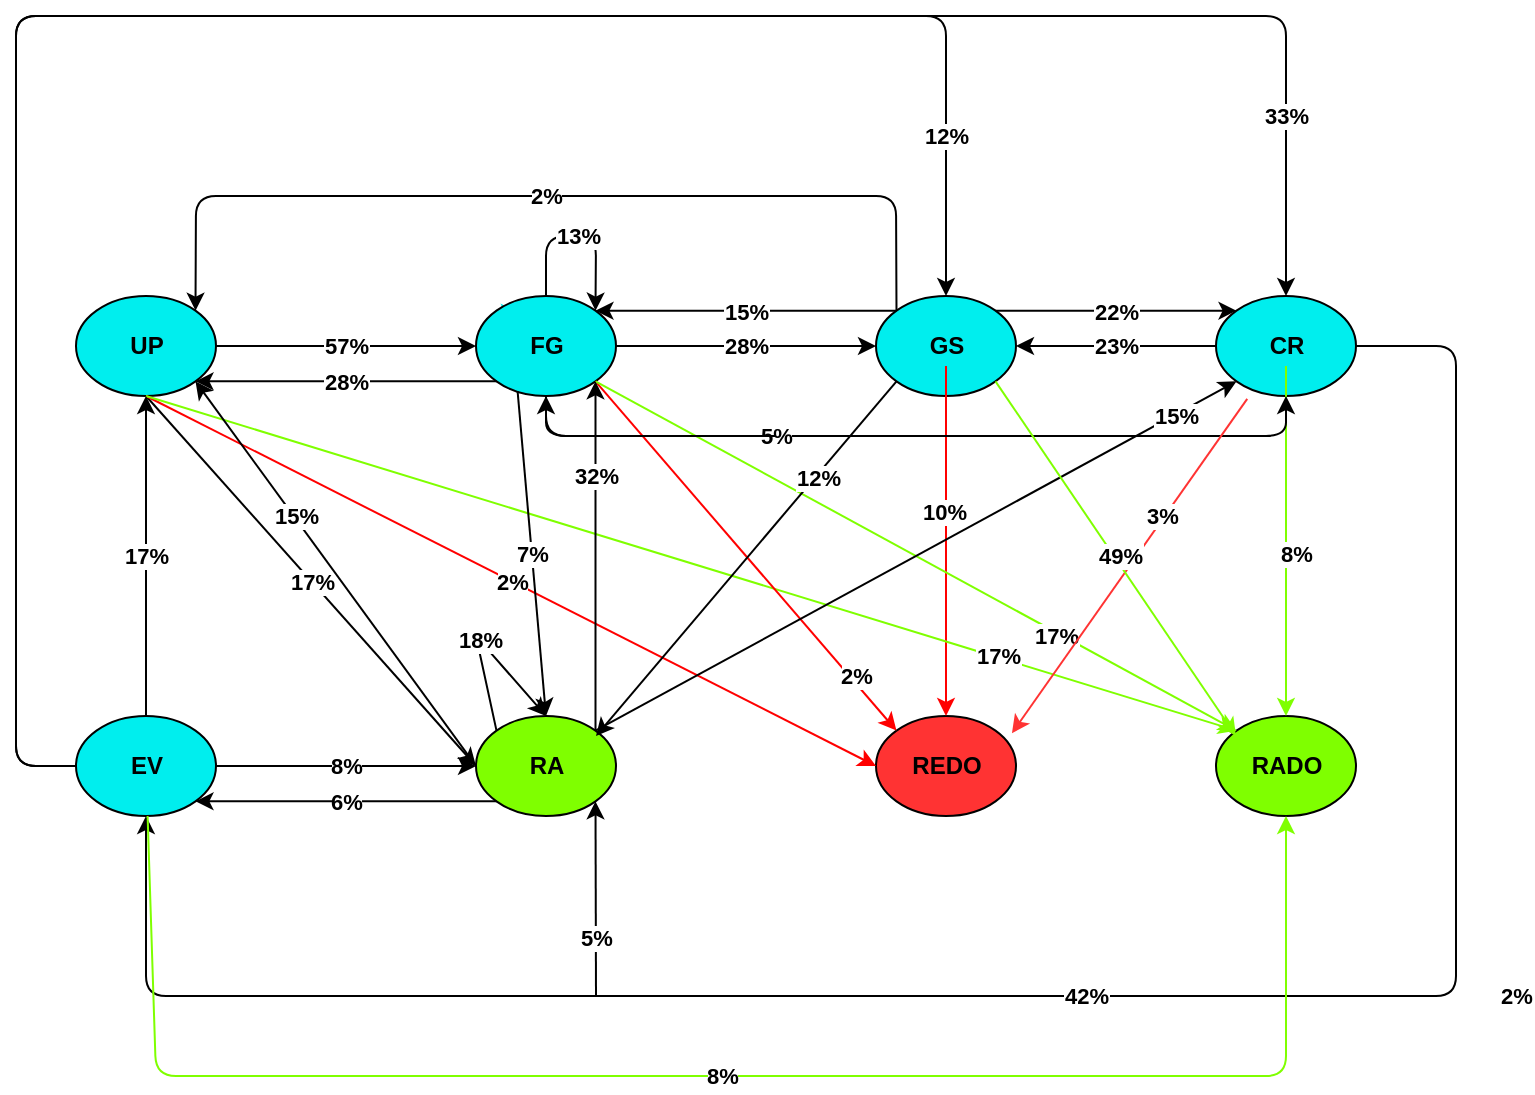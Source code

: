 <mxfile version="14.6.12" type="device"><diagram id="AvoFSPTfPdjR4ugeuHbT" name="Page-1"><mxGraphModel dx="510" dy="577" grid="1" gridSize="10" guides="1" tooltips="1" connect="1" arrows="1" fold="1" page="1" pageScale="1" pageWidth="850" pageHeight="1100" math="0" shadow="0"><root><mxCell id="0"/><mxCell id="1" parent="0"/><mxCell id="36TH4SGqsC5imzrVU76H-1" value="" style="ellipse;whiteSpace=wrap;html=1;fontStyle=1;fillColor=#00EEEE;" vertex="1" parent="1"><mxGeometry x="110" y="150" width="70" height="50" as="geometry"/></mxCell><mxCell id="36TH4SGqsC5imzrVU76H-2" value="" style="ellipse;whiteSpace=wrap;html=1;fontStyle=1;fillColor=#00EEEE;" vertex="1" parent="1"><mxGeometry x="110" y="360" width="70" height="50" as="geometry"/></mxCell><mxCell id="36TH4SGqsC5imzrVU76H-3" value="" style="ellipse;whiteSpace=wrap;html=1;fontStyle=1;fillColor=#FF3333;" vertex="1" parent="1"><mxGeometry x="510" y="360" width="70" height="50" as="geometry"/></mxCell><mxCell id="36TH4SGqsC5imzrVU76H-4" value="" style="ellipse;whiteSpace=wrap;html=1;fontStyle=1;fillColor=#00EEEE;" vertex="1" parent="1"><mxGeometry x="510" y="150" width="70" height="50" as="geometry"/></mxCell><mxCell id="36TH4SGqsC5imzrVU76H-5" value="" style="ellipse;whiteSpace=wrap;html=1;fontStyle=1;fillColor=#7FFF00;" vertex="1" parent="1"><mxGeometry x="310" y="360" width="70" height="50" as="geometry"/></mxCell><mxCell id="36TH4SGqsC5imzrVU76H-6" style="edgeStyle=orthogonalEdgeStyle;rounded=0;orthogonalLoop=1;jettySize=auto;html=1;exitX=0;exitY=0;exitDx=0;exitDy=0;entryX=-0.107;entryY=-0.1;entryDx=0;entryDy=0;entryPerimeter=0;strokeColor=#00EEEE;fillColor=#30C8FF;" edge="1" parent="1" source="36TH4SGqsC5imzrVU76H-7" target="36TH4SGqsC5imzrVU76H-11"><mxGeometry relative="1" as="geometry"/></mxCell><mxCell id="36TH4SGqsC5imzrVU76H-7" value="" style="ellipse;whiteSpace=wrap;html=1;fontStyle=1;fillColor=#00EEEE;" vertex="1" parent="1"><mxGeometry x="310" y="150" width="70" height="50" as="geometry"/></mxCell><mxCell id="36TH4SGqsC5imzrVU76H-8" value="" style="ellipse;whiteSpace=wrap;html=1;fontStyle=1;fillColor=#00EEEE;" vertex="1" parent="1"><mxGeometry x="680" y="150" width="70" height="50" as="geometry"/></mxCell><mxCell id="36TH4SGqsC5imzrVU76H-9" value="" style="ellipse;whiteSpace=wrap;html=1;fontStyle=1;fillColor=#7FFF00;" vertex="1" parent="1"><mxGeometry x="680" y="360" width="70" height="50" as="geometry"/></mxCell><mxCell id="36TH4SGqsC5imzrVU76H-10" value="&lt;span&gt;UP&lt;/span&gt;" style="text;html=1;resizable=0;autosize=1;align=center;verticalAlign=middle;points=[];fillColor=none;strokeColor=none;rounded=0;fontStyle=1" vertex="1" parent="1"><mxGeometry x="130" y="165" width="30" height="20" as="geometry"/></mxCell><mxCell id="36TH4SGqsC5imzrVU76H-11" value="&lt;span&gt;FG&lt;/span&gt;" style="text;html=1;resizable=0;autosize=1;align=center;verticalAlign=middle;points=[];fillColor=none;strokeColor=none;rounded=0;fontStyle=1" vertex="1" parent="1"><mxGeometry x="330" y="165" width="30" height="20" as="geometry"/></mxCell><mxCell id="36TH4SGqsC5imzrVU76H-12" style="edgeStyle=orthogonalEdgeStyle;rounded=0;orthogonalLoop=1;jettySize=auto;html=1;entryX=0.5;entryY=0;entryDx=0;entryDy=0;strokeColor=#FF0000;fillColor=#30C8FF;" edge="1" parent="1" source="36TH4SGqsC5imzrVU76H-14" target="36TH4SGqsC5imzrVU76H-3"><mxGeometry relative="1" as="geometry"/></mxCell><mxCell id="36TH4SGqsC5imzrVU76H-13" value="10%" style="edgeLabel;html=1;align=center;verticalAlign=middle;resizable=0;points=[];fontStyle=1" vertex="1" connectable="0" parent="36TH4SGqsC5imzrVU76H-12"><mxGeometry x="-0.17" y="-1" relative="1" as="geometry"><mxPoint as="offset"/></mxGeometry></mxCell><mxCell id="36TH4SGqsC5imzrVU76H-14" value="&lt;span&gt;GS&lt;/span&gt;" style="text;html=1;align=center;verticalAlign=middle;resizable=0;points=[];autosize=1;strokeColor=none;fontStyle=1" vertex="1" parent="1"><mxGeometry x="530" y="165" width="30" height="20" as="geometry"/></mxCell><mxCell id="36TH4SGqsC5imzrVU76H-99" style="edgeStyle=orthogonalEdgeStyle;rounded=0;orthogonalLoop=1;jettySize=auto;html=1;entryX=0.5;entryY=0;entryDx=0;entryDy=0;strokeColor=#7FFF00;fillColor=#7FFF00;" edge="1" parent="1" source="36TH4SGqsC5imzrVU76H-15" target="36TH4SGqsC5imzrVU76H-9"><mxGeometry relative="1" as="geometry"/></mxCell><mxCell id="36TH4SGqsC5imzrVU76H-15" value="&lt;span&gt;CR&lt;/span&gt;" style="text;html=1;align=center;verticalAlign=middle;resizable=0;points=[];autosize=1;strokeColor=none;fontStyle=1" vertex="1" parent="1"><mxGeometry x="700" y="165" width="30" height="20" as="geometry"/></mxCell><mxCell id="36TH4SGqsC5imzrVU76H-16" value="&lt;span&gt;EV&lt;/span&gt;" style="text;html=1;align=center;verticalAlign=middle;resizable=0;points=[];autosize=1;strokeColor=none;fontStyle=1" vertex="1" parent="1"><mxGeometry x="130" y="375" width="30" height="20" as="geometry"/></mxCell><mxCell id="36TH4SGqsC5imzrVU76H-17" value="&lt;span&gt;RA&lt;/span&gt;" style="text;html=1;align=center;verticalAlign=middle;resizable=0;points=[];autosize=1;strokeColor=none;fontStyle=1" vertex="1" parent="1"><mxGeometry x="330" y="375" width="30" height="20" as="geometry"/></mxCell><mxCell id="36TH4SGqsC5imzrVU76H-18" value="&lt;span&gt;REDO&lt;/span&gt;" style="text;html=1;align=center;verticalAlign=middle;resizable=0;points=[];autosize=1;strokeColor=none;fontStyle=1" vertex="1" parent="1"><mxGeometry x="520" y="375" width="50" height="20" as="geometry"/></mxCell><mxCell id="36TH4SGqsC5imzrVU76H-19" value="&lt;span&gt;RADO&lt;/span&gt;" style="text;html=1;align=center;verticalAlign=middle;resizable=0;points=[];autosize=1;strokeColor=none;fontStyle=1" vertex="1" parent="1"><mxGeometry x="690" y="375" width="50" height="20" as="geometry"/></mxCell><mxCell id="36TH4SGqsC5imzrVU76H-20" value="" style="endArrow=classic;html=1;exitX=1;exitY=0.5;exitDx=0;exitDy=0;entryX=0;entryY=0.5;entryDx=0;entryDy=0;fontStyle=1" edge="1" parent="1" source="36TH4SGqsC5imzrVU76H-1" target="36TH4SGqsC5imzrVU76H-7"><mxGeometry relative="1" as="geometry"><mxPoint x="370" y="260" as="sourcePoint"/><mxPoint x="470" y="260" as="targetPoint"/></mxGeometry></mxCell><mxCell id="36TH4SGqsC5imzrVU76H-21" value="&lt;span&gt;57%&lt;/span&gt;" style="edgeLabel;resizable=0;html=1;align=center;verticalAlign=middle;fontStyle=1" connectable="0" vertex="1" parent="36TH4SGqsC5imzrVU76H-20"><mxGeometry relative="1" as="geometry"/></mxCell><mxCell id="36TH4SGqsC5imzrVU76H-22" value="" style="endArrow=classic;html=1;exitX=0.5;exitY=1;exitDx=0;exitDy=0;entryX=0;entryY=0.5;entryDx=0;entryDy=0;fontStyle=1" edge="1" parent="1" source="36TH4SGqsC5imzrVU76H-1" target="36TH4SGqsC5imzrVU76H-5"><mxGeometry relative="1" as="geometry"><mxPoint x="370" y="260" as="sourcePoint"/><mxPoint x="470" y="260" as="targetPoint"/></mxGeometry></mxCell><mxCell id="36TH4SGqsC5imzrVU76H-23" value="&lt;span&gt;17%&lt;/span&gt;" style="edgeLabel;resizable=0;html=1;align=center;verticalAlign=middle;fontStyle=1" connectable="0" vertex="1" parent="36TH4SGqsC5imzrVU76H-22"><mxGeometry relative="1" as="geometry"/></mxCell><mxCell id="36TH4SGqsC5imzrVU76H-24" value="" style="endArrow=classic;html=1;exitX=0.5;exitY=1;exitDx=0;exitDy=0;entryX=0;entryY=0.5;entryDx=0;entryDy=0;fontStyle=1;strokeColor=#FF0000;" edge="1" parent="1" source="36TH4SGqsC5imzrVU76H-1" target="36TH4SGqsC5imzrVU76H-3"><mxGeometry relative="1" as="geometry"><mxPoint x="370" y="260" as="sourcePoint"/><mxPoint x="470" y="260" as="targetPoint"/></mxGeometry></mxCell><mxCell id="36TH4SGqsC5imzrVU76H-25" value="&lt;span&gt;2%&lt;/span&gt;" style="edgeLabel;resizable=0;html=1;align=center;verticalAlign=middle;fontStyle=1" connectable="0" vertex="1" parent="36TH4SGqsC5imzrVU76H-24"><mxGeometry relative="1" as="geometry"/></mxCell><mxCell id="36TH4SGqsC5imzrVU76H-26" value="" style="endArrow=classic;html=1;exitX=0.5;exitY=1;exitDx=0;exitDy=0;entryX=0;entryY=0;entryDx=0;entryDy=0;fontStyle=1;strokeColor=#7FFF00;" edge="1" parent="1" source="36TH4SGqsC5imzrVU76H-1" target="36TH4SGqsC5imzrVU76H-9"><mxGeometry relative="1" as="geometry"><mxPoint x="370" y="260" as="sourcePoint"/><mxPoint x="470" y="260" as="targetPoint"/></mxGeometry></mxCell><mxCell id="36TH4SGqsC5imzrVU76H-27" value="&lt;span&gt;17%&lt;/span&gt;" style="edgeLabel;resizable=0;html=1;align=center;verticalAlign=middle;fontStyle=1" connectable="0" vertex="1" parent="36TH4SGqsC5imzrVU76H-26"><mxGeometry relative="1" as="geometry"><mxPoint x="153" y="46" as="offset"/></mxGeometry></mxCell><mxCell id="36TH4SGqsC5imzrVU76H-28" value="" style="endArrow=classic;html=1;exitX=0;exitY=1;exitDx=0;exitDy=0;entryX=1;entryY=1;entryDx=0;entryDy=0;fontStyle=1" edge="1" parent="1" source="36TH4SGqsC5imzrVU76H-7" target="36TH4SGqsC5imzrVU76H-1"><mxGeometry relative="1" as="geometry"><mxPoint x="370" y="260" as="sourcePoint"/><mxPoint x="470" y="260" as="targetPoint"/></mxGeometry></mxCell><mxCell id="36TH4SGqsC5imzrVU76H-29" value="&lt;span&gt;28%&lt;/span&gt;" style="edgeLabel;resizable=0;html=1;align=center;verticalAlign=middle;fontStyle=1" connectable="0" vertex="1" parent="36TH4SGqsC5imzrVU76H-28"><mxGeometry relative="1" as="geometry"/></mxCell><mxCell id="36TH4SGqsC5imzrVU76H-30" value="" style="endArrow=classic;html=1;exitX=0.5;exitY=0;exitDx=0;exitDy=0;fontStyle=1" edge="1" parent="1" source="36TH4SGqsC5imzrVU76H-7"><mxGeometry relative="1" as="geometry"><mxPoint x="370" y="260" as="sourcePoint"/><mxPoint x="345" y="150.0" as="targetPoint"/></mxGeometry></mxCell><mxCell id="36TH4SGqsC5imzrVU76H-31" value="" style="endArrow=classic;html=1;exitX=0.5;exitY=1;exitDx=0;exitDy=0;fontStyle=1" edge="1" parent="1" source="36TH4SGqsC5imzrVU76H-7"><mxGeometry relative="1" as="geometry"><mxPoint x="370" y="260" as="sourcePoint"/><mxPoint x="715" y="200.0" as="targetPoint"/><Array as="points"><mxPoint x="345" y="220"/><mxPoint x="715" y="220"/></Array></mxGeometry></mxCell><mxCell id="36TH4SGqsC5imzrVU76H-32" value="&lt;span&gt;5%&lt;/span&gt;" style="edgeLabel;resizable=0;html=1;align=center;verticalAlign=middle;fontStyle=1" connectable="0" vertex="1" parent="36TH4SGqsC5imzrVU76H-31"><mxGeometry relative="1" as="geometry"><mxPoint x="-70" as="offset"/></mxGeometry></mxCell><mxCell id="36TH4SGqsC5imzrVU76H-33" value="" style="endArrow=classic;html=1;exitX=0.5;exitY=0;exitDx=0;exitDy=0;entryX=1;entryY=0;entryDx=0;entryDy=0;fontStyle=1" edge="1" parent="1" source="36TH4SGqsC5imzrVU76H-7" target="36TH4SGqsC5imzrVU76H-7"><mxGeometry relative="1" as="geometry"><mxPoint x="370" y="260" as="sourcePoint"/><mxPoint x="400" y="150" as="targetPoint"/><Array as="points"><mxPoint x="345" y="120"/><mxPoint x="370" y="120"/></Array></mxGeometry></mxCell><mxCell id="36TH4SGqsC5imzrVU76H-34" value="&lt;span&gt;13%&lt;/span&gt;" style="edgeLabel;resizable=0;html=1;align=center;verticalAlign=middle;fontStyle=1" connectable="0" vertex="1" parent="36TH4SGqsC5imzrVU76H-33"><mxGeometry relative="1" as="geometry"/></mxCell><mxCell id="36TH4SGqsC5imzrVU76H-35" value="" style="endArrow=classic;html=1;exitX=1;exitY=0.5;exitDx=0;exitDy=0;entryX=0;entryY=0.5;entryDx=0;entryDy=0;fontStyle=1" edge="1" parent="1" source="36TH4SGqsC5imzrVU76H-7" target="36TH4SGqsC5imzrVU76H-4"><mxGeometry relative="1" as="geometry"><mxPoint x="370" y="260" as="sourcePoint"/><mxPoint x="470" y="260" as="targetPoint"/></mxGeometry></mxCell><mxCell id="36TH4SGqsC5imzrVU76H-36" value="&lt;span&gt;28%&lt;/span&gt;" style="edgeLabel;resizable=0;html=1;align=center;verticalAlign=middle;fontStyle=1" connectable="0" vertex="1" parent="36TH4SGqsC5imzrVU76H-35"><mxGeometry relative="1" as="geometry"/></mxCell><mxCell id="36TH4SGqsC5imzrVU76H-37" value="&lt;span&gt;2%&lt;/span&gt;" style="edgeLabel;resizable=0;html=1;align=center;verticalAlign=middle;fontStyle=1" connectable="0" vertex="1" parent="1"><mxGeometry x="830" y="499.268" as="geometry"/></mxCell><mxCell id="36TH4SGqsC5imzrVU76H-38" value="" style="endArrow=classic;html=1;exitX=0.297;exitY=0.952;exitDx=0;exitDy=0;entryX=0.5;entryY=0;entryDx=0;entryDy=0;fontStyle=1;exitPerimeter=0;" edge="1" parent="1" source="36TH4SGqsC5imzrVU76H-7" target="36TH4SGqsC5imzrVU76H-5"><mxGeometry relative="1" as="geometry"><mxPoint x="370" y="260" as="sourcePoint"/><mxPoint x="470" y="260" as="targetPoint"/></mxGeometry></mxCell><mxCell id="36TH4SGqsC5imzrVU76H-39" value="&lt;span&gt;7%&lt;/span&gt;" style="edgeLabel;resizable=0;html=1;align=center;verticalAlign=middle;fontStyle=1" connectable="0" vertex="1" parent="36TH4SGqsC5imzrVU76H-38"><mxGeometry relative="1" as="geometry"/></mxCell><mxCell id="36TH4SGqsC5imzrVU76H-40" value="" style="endArrow=classic;html=1;exitX=1;exitY=1;exitDx=0;exitDy=0;entryX=0;entryY=0;entryDx=0;entryDy=0;fontStyle=1;fillColor=#30C8FF;strokeColor=#FF0000;" edge="1" parent="1" source="36TH4SGqsC5imzrVU76H-7" target="36TH4SGqsC5imzrVU76H-3"><mxGeometry relative="1" as="geometry"><mxPoint x="370" y="260" as="sourcePoint"/><mxPoint x="470" y="260" as="targetPoint"/></mxGeometry></mxCell><mxCell id="36TH4SGqsC5imzrVU76H-41" value="&lt;span&gt;2%&lt;/span&gt;" style="edgeLabel;resizable=0;html=1;align=center;verticalAlign=middle;fontStyle=1" connectable="0" vertex="1" parent="36TH4SGqsC5imzrVU76H-40"><mxGeometry relative="1" as="geometry"><mxPoint x="55" y="60" as="offset"/></mxGeometry></mxCell><mxCell id="36TH4SGqsC5imzrVU76H-42" value="" style="endArrow=classic;html=1;exitX=1;exitY=1;exitDx=0;exitDy=0;entryX=0;entryY=0;entryDx=0;entryDy=0;fontStyle=1;strokeColor=#7FFF00;" edge="1" parent="1" source="36TH4SGqsC5imzrVU76H-7" target="36TH4SGqsC5imzrVU76H-9"><mxGeometry relative="1" as="geometry"><mxPoint x="370" y="260" as="sourcePoint"/><mxPoint x="470" y="260" as="targetPoint"/></mxGeometry></mxCell><mxCell id="36TH4SGqsC5imzrVU76H-43" value="&lt;span&gt;17%&lt;/span&gt;" style="edgeLabel;resizable=0;html=1;align=center;verticalAlign=middle;fontStyle=1" connectable="0" vertex="1" parent="36TH4SGqsC5imzrVU76H-42"><mxGeometry relative="1" as="geometry"><mxPoint x="70" y="40" as="offset"/></mxGeometry></mxCell><mxCell id="36TH4SGqsC5imzrVU76H-44" value="" style="endArrow=classic;html=1;exitX=0;exitY=0;exitDx=0;exitDy=0;entryX=1;entryY=0;entryDx=0;entryDy=0;fontStyle=1" edge="1" parent="1" source="36TH4SGqsC5imzrVU76H-4" target="36TH4SGqsC5imzrVU76H-1"><mxGeometry relative="1" as="geometry"><mxPoint x="370" y="260" as="sourcePoint"/><mxPoint x="470" y="260" as="targetPoint"/><Array as="points"><mxPoint x="520" y="100"/><mxPoint x="360" y="100"/><mxPoint x="170" y="100"/></Array></mxGeometry></mxCell><mxCell id="36TH4SGqsC5imzrVU76H-45" value="&lt;span&gt;2%&lt;/span&gt;" style="edgeLabel;resizable=0;html=1;align=center;verticalAlign=middle;fontStyle=1" connectable="0" vertex="1" parent="36TH4SGqsC5imzrVU76H-44"><mxGeometry relative="1" as="geometry"/></mxCell><mxCell id="36TH4SGqsC5imzrVU76H-46" value="" style="endArrow=classic;html=1;exitX=0;exitY=0;exitDx=0;exitDy=0;entryX=1;entryY=0;entryDx=0;entryDy=0;fontStyle=1" edge="1" parent="1" source="36TH4SGqsC5imzrVU76H-4" target="36TH4SGqsC5imzrVU76H-7"><mxGeometry relative="1" as="geometry"><mxPoint x="370" y="260" as="sourcePoint"/><mxPoint x="470" y="260" as="targetPoint"/></mxGeometry></mxCell><mxCell id="36TH4SGqsC5imzrVU76H-47" value="&lt;span&gt;15%&lt;/span&gt;" style="edgeLabel;resizable=0;html=1;align=center;verticalAlign=middle;fontStyle=1" connectable="0" vertex="1" parent="36TH4SGqsC5imzrVU76H-46"><mxGeometry relative="1" as="geometry"/></mxCell><mxCell id="36TH4SGqsC5imzrVU76H-48" value="" style="endArrow=classic;html=1;exitX=1;exitY=0;exitDx=0;exitDy=0;entryX=0;entryY=0;entryDx=0;entryDy=0;fontStyle=1" edge="1" parent="1" source="36TH4SGqsC5imzrVU76H-4" target="36TH4SGqsC5imzrVU76H-8"><mxGeometry relative="1" as="geometry"><mxPoint x="370" y="260" as="sourcePoint"/><mxPoint x="470" y="260" as="targetPoint"/></mxGeometry></mxCell><mxCell id="36TH4SGqsC5imzrVU76H-49" value="&lt;span&gt;22%&lt;/span&gt;" style="edgeLabel;resizable=0;html=1;align=center;verticalAlign=middle;fontStyle=1" connectable="0" vertex="1" parent="36TH4SGqsC5imzrVU76H-48"><mxGeometry relative="1" as="geometry"/></mxCell><mxCell id="36TH4SGqsC5imzrVU76H-54" value="" style="edgeStyle=segmentEdgeStyle;endArrow=classic;html=1;entryX=0.5;entryY=1;entryDx=0;entryDy=0;fontStyle=1" edge="1" parent="1" target="36TH4SGqsC5imzrVU76H-7"><mxGeometry width="50" height="50" relative="1" as="geometry"><mxPoint x="460" y="220" as="sourcePoint"/><mxPoint x="450" y="290" as="targetPoint"/></mxGeometry></mxCell><mxCell id="36TH4SGqsC5imzrVU76H-55" value="" style="endArrow=classic;html=1;exitX=0;exitY=0.5;exitDx=0;exitDy=0;entryX=1;entryY=0.5;entryDx=0;entryDy=0;fontStyle=1" edge="1" parent="1" source="36TH4SGqsC5imzrVU76H-8" target="36TH4SGqsC5imzrVU76H-4"><mxGeometry relative="1" as="geometry"><mxPoint x="370" y="310" as="sourcePoint"/><mxPoint x="470" y="310" as="targetPoint"/></mxGeometry></mxCell><mxCell id="36TH4SGqsC5imzrVU76H-56" value="&lt;span&gt;23%&lt;/span&gt;" style="edgeLabel;resizable=0;html=1;align=center;verticalAlign=middle;fontStyle=1" connectable="0" vertex="1" parent="36TH4SGqsC5imzrVU76H-55"><mxGeometry relative="1" as="geometry"/></mxCell><mxCell id="36TH4SGqsC5imzrVU76H-57" value="" style="endArrow=classic;html=1;exitX=1;exitY=0.5;exitDx=0;exitDy=0;entryX=0.5;entryY=1;entryDx=0;entryDy=0;fontStyle=1" edge="1" parent="1" source="36TH4SGqsC5imzrVU76H-8" target="36TH4SGqsC5imzrVU76H-2"><mxGeometry relative="1" as="geometry"><mxPoint x="370" y="310" as="sourcePoint"/><mxPoint x="140" y="420" as="targetPoint"/><Array as="points"><mxPoint x="800" y="175"/><mxPoint x="800" y="500"/><mxPoint x="145" y="500"/></Array></mxGeometry></mxCell><mxCell id="36TH4SGqsC5imzrVU76H-58" value="&lt;span&gt;42%&lt;/span&gt;" style="edgeLabel;resizable=0;html=1;align=center;verticalAlign=middle;fontStyle=1" connectable="0" vertex="1" parent="36TH4SGqsC5imzrVU76H-57"><mxGeometry relative="1" as="geometry"/></mxCell><mxCell id="36TH4SGqsC5imzrVU76H-59" value="" style="endArrow=classic;html=1;entryX=1;entryY=1;entryDx=0;entryDy=0;fontStyle=1" edge="1" parent="1" target="36TH4SGqsC5imzrVU76H-5"><mxGeometry relative="1" as="geometry"><mxPoint x="370" y="500" as="sourcePoint"/><mxPoint x="470" y="310" as="targetPoint"/><Array as="points"/></mxGeometry></mxCell><mxCell id="36TH4SGqsC5imzrVU76H-60" value="&lt;span&gt;5%&lt;/span&gt;" style="edgeLabel;resizable=0;html=1;align=center;verticalAlign=middle;fontStyle=1" connectable="0" vertex="1" parent="36TH4SGqsC5imzrVU76H-59"><mxGeometry relative="1" as="geometry"><mxPoint y="19" as="offset"/></mxGeometry></mxCell><mxCell id="36TH4SGqsC5imzrVU76H-61" value="" style="endArrow=classic;html=1;exitX=0.5;exitY=0;exitDx=0;exitDy=0;entryX=0.5;entryY=1;entryDx=0;entryDy=0;fontStyle=1" edge="1" parent="1" source="36TH4SGqsC5imzrVU76H-2" target="36TH4SGqsC5imzrVU76H-1"><mxGeometry relative="1" as="geometry"><mxPoint x="370" y="310" as="sourcePoint"/><mxPoint x="470" y="310" as="targetPoint"/></mxGeometry></mxCell><mxCell id="36TH4SGqsC5imzrVU76H-62" value="&lt;span&gt;17%&lt;/span&gt;" style="edgeLabel;resizable=0;html=1;align=center;verticalAlign=middle;fontStyle=1" connectable="0" vertex="1" parent="36TH4SGqsC5imzrVU76H-61"><mxGeometry relative="1" as="geometry"/></mxCell><mxCell id="36TH4SGqsC5imzrVU76H-63" value="" style="endArrow=classic;html=1;exitX=0;exitY=0.5;exitDx=0;exitDy=0;entryX=0.5;entryY=0;entryDx=0;entryDy=0;fontStyle=1" edge="1" parent="1" source="36TH4SGqsC5imzrVU76H-2" target="36TH4SGqsC5imzrVU76H-4"><mxGeometry relative="1" as="geometry"><mxPoint x="370" y="260" as="sourcePoint"/><mxPoint x="470" y="260" as="targetPoint"/><Array as="points"><mxPoint x="80" y="385"/><mxPoint x="80" y="10"/><mxPoint x="545" y="10"/></Array></mxGeometry></mxCell><mxCell id="36TH4SGqsC5imzrVU76H-64" value="&lt;span&gt;12%&lt;/span&gt;" style="edgeLabel;resizable=0;html=1;align=center;verticalAlign=middle;fontStyle=1" connectable="0" vertex="1" parent="36TH4SGqsC5imzrVU76H-63"><mxGeometry relative="1" as="geometry"><mxPoint x="365" y="60" as="offset"/></mxGeometry></mxCell><mxCell id="36TH4SGqsC5imzrVU76H-65" value="" style="endArrow=classic;html=1;exitX=0;exitY=0.5;exitDx=0;exitDy=0;entryX=0.5;entryY=0;entryDx=0;entryDy=0;fontStyle=1" edge="1" parent="1" source="36TH4SGqsC5imzrVU76H-2" target="36TH4SGqsC5imzrVU76H-8"><mxGeometry relative="1" as="geometry"><mxPoint x="370" y="260" as="sourcePoint"/><mxPoint x="470" y="260" as="targetPoint"/><Array as="points"><mxPoint x="80" y="385"/><mxPoint x="80" y="10"/><mxPoint x="530" y="10"/><mxPoint x="510" y="10"/><mxPoint x="715" y="10"/></Array></mxGeometry></mxCell><mxCell id="36TH4SGqsC5imzrVU76H-66" value="&lt;span&gt;33%&lt;/span&gt;" style="edgeLabel;resizable=0;html=1;align=center;verticalAlign=middle;fontStyle=1" connectable="0" vertex="1" parent="36TH4SGqsC5imzrVU76H-65"><mxGeometry relative="1" as="geometry"><mxPoint x="430" y="50" as="offset"/></mxGeometry></mxCell><mxCell id="36TH4SGqsC5imzrVU76H-67" value="" style="endArrow=classic;html=1;exitX=1;exitY=0.5;exitDx=0;exitDy=0;entryX=0;entryY=0.5;entryDx=0;entryDy=0;fontStyle=1" edge="1" parent="1" source="36TH4SGqsC5imzrVU76H-2" target="36TH4SGqsC5imzrVU76H-5"><mxGeometry relative="1" as="geometry"><mxPoint x="370" y="260" as="sourcePoint"/><mxPoint x="470" y="260" as="targetPoint"/></mxGeometry></mxCell><mxCell id="36TH4SGqsC5imzrVU76H-68" value="&lt;span&gt;8%&lt;/span&gt;" style="edgeLabel;resizable=0;html=1;align=center;verticalAlign=middle;fontStyle=1" connectable="0" vertex="1" parent="36TH4SGqsC5imzrVU76H-67"><mxGeometry relative="1" as="geometry"/></mxCell><mxCell id="36TH4SGqsC5imzrVU76H-69" value="" style="endArrow=classic;html=1;entryX=0.5;entryY=1;entryDx=0;entryDy=0;fontStyle=1;strokeColor=#7FFF00;" edge="1" parent="1" source="36TH4SGqsC5imzrVU76H-2" target="36TH4SGqsC5imzrVU76H-9"><mxGeometry relative="1" as="geometry"><mxPoint x="370" y="260" as="sourcePoint"/><mxPoint x="470" y="260" as="targetPoint"/><Array as="points"><mxPoint x="150" y="540"/><mxPoint x="715" y="540"/><mxPoint x="715" y="470"/></Array></mxGeometry></mxCell><mxCell id="36TH4SGqsC5imzrVU76H-70" value="&lt;span&gt;8%&lt;/span&gt;" style="edgeLabel;resizable=0;html=1;align=center;verticalAlign=middle;fontStyle=1" connectable="0" vertex="1" parent="36TH4SGqsC5imzrVU76H-69"><mxGeometry relative="1" as="geometry"/></mxCell><mxCell id="36TH4SGqsC5imzrVU76H-71" value="" style="endArrow=classic;html=1;exitX=0;exitY=0.5;exitDx=0;exitDy=0;entryX=1;entryY=1;entryDx=0;entryDy=0;fontStyle=1" edge="1" parent="1" source="36TH4SGqsC5imzrVU76H-5" target="36TH4SGqsC5imzrVU76H-1"><mxGeometry relative="1" as="geometry"><mxPoint x="370" y="260" as="sourcePoint"/><mxPoint x="470" y="260" as="targetPoint"/></mxGeometry></mxCell><mxCell id="36TH4SGqsC5imzrVU76H-72" value="&lt;span&gt;15%&lt;/span&gt;" style="edgeLabel;resizable=0;html=1;align=center;verticalAlign=middle;fontStyle=1" connectable="0" vertex="1" parent="36TH4SGqsC5imzrVU76H-71"><mxGeometry relative="1" as="geometry"><mxPoint x="-20" y="-29" as="offset"/></mxGeometry></mxCell><mxCell id="36TH4SGqsC5imzrVU76H-73" value="" style="endArrow=classic;html=1;exitX=1;exitY=0;exitDx=0;exitDy=0;entryX=1;entryY=1;entryDx=0;entryDy=0;fontStyle=1" edge="1" parent="1" source="36TH4SGqsC5imzrVU76H-5" target="36TH4SGqsC5imzrVU76H-7"><mxGeometry relative="1" as="geometry"><mxPoint x="370" y="260" as="sourcePoint"/><mxPoint x="470" y="260" as="targetPoint"/></mxGeometry></mxCell><mxCell id="36TH4SGqsC5imzrVU76H-74" value="&lt;span&gt;32%&lt;/span&gt;" style="edgeLabel;resizable=0;html=1;align=center;verticalAlign=middle;fontStyle=1" connectable="0" vertex="1" parent="36TH4SGqsC5imzrVU76H-73"><mxGeometry relative="1" as="geometry"><mxPoint y="-40" as="offset"/></mxGeometry></mxCell><mxCell id="36TH4SGqsC5imzrVU76H-75" value="" style="endArrow=classic;html=1;exitX=0;exitY=1;exitDx=0;exitDy=0;fontStyle=1" edge="1" parent="1" source="36TH4SGqsC5imzrVU76H-4"><mxGeometry relative="1" as="geometry"><mxPoint x="370" y="260" as="sourcePoint"/><mxPoint x="370" y="370" as="targetPoint"/><Array as="points"/></mxGeometry></mxCell><mxCell id="36TH4SGqsC5imzrVU76H-76" value="&lt;span&gt;12%&lt;/span&gt;" style="edgeLabel;resizable=0;html=1;align=center;verticalAlign=middle;fontStyle=1" connectable="0" vertex="1" parent="36TH4SGqsC5imzrVU76H-75"><mxGeometry relative="1" as="geometry"><mxPoint x="35" y="-40" as="offset"/></mxGeometry></mxCell><mxCell id="36TH4SGqsC5imzrVU76H-77" value="" style="endArrow=classic;html=1;exitX=1;exitY=0;exitDx=0;exitDy=0;entryX=0;entryY=1;entryDx=0;entryDy=0;fontStyle=1" edge="1" parent="1" source="36TH4SGqsC5imzrVU76H-5" target="36TH4SGqsC5imzrVU76H-8"><mxGeometry relative="1" as="geometry"><mxPoint x="370" y="260" as="sourcePoint"/><mxPoint x="470" y="260" as="targetPoint"/></mxGeometry></mxCell><mxCell id="36TH4SGqsC5imzrVU76H-78" value="&lt;span&gt;15%&lt;/span&gt;" style="edgeLabel;resizable=0;html=1;align=center;verticalAlign=middle;fontStyle=1" connectable="0" vertex="1" parent="36TH4SGqsC5imzrVU76H-77"><mxGeometry relative="1" as="geometry"><mxPoint x="130" y="-70" as="offset"/></mxGeometry></mxCell><mxCell id="36TH4SGqsC5imzrVU76H-79" value="" style="endArrow=classic;html=1;exitX=0;exitY=1;exitDx=0;exitDy=0;entryX=1;entryY=1;entryDx=0;entryDy=0;fontStyle=1" edge="1" parent="1" source="36TH4SGqsC5imzrVU76H-5" target="36TH4SGqsC5imzrVU76H-2"><mxGeometry relative="1" as="geometry"><mxPoint x="370" y="260" as="sourcePoint"/><mxPoint x="470" y="260" as="targetPoint"/></mxGeometry></mxCell><mxCell id="36TH4SGqsC5imzrVU76H-80" value="&lt;span&gt;6%&lt;/span&gt;" style="edgeLabel;resizable=0;html=1;align=center;verticalAlign=middle;fontStyle=1" connectable="0" vertex="1" parent="36TH4SGqsC5imzrVU76H-79"><mxGeometry relative="1" as="geometry"/></mxCell><mxCell id="36TH4SGqsC5imzrVU76H-81" value="" style="endArrow=classic;html=1;exitX=0;exitY=0;exitDx=0;exitDy=0;entryX=0.5;entryY=0;entryDx=0;entryDy=0;fontStyle=1" edge="1" parent="1" source="36TH4SGqsC5imzrVU76H-5" target="36TH4SGqsC5imzrVU76H-5"><mxGeometry relative="1" as="geometry"><mxPoint x="370" y="260" as="sourcePoint"/><mxPoint x="470" y="260" as="targetPoint"/><Array as="points"><mxPoint x="310" y="320"/></Array></mxGeometry></mxCell><mxCell id="36TH4SGqsC5imzrVU76H-82" value="&lt;span&gt;18%&lt;/span&gt;" style="edgeLabel;resizable=0;html=1;align=center;verticalAlign=middle;fontStyle=1" connectable="0" vertex="1" parent="36TH4SGqsC5imzrVU76H-81"><mxGeometry relative="1" as="geometry"/></mxCell><mxCell id="36TH4SGqsC5imzrVU76H-87" value="" style="endArrow=classic;html=1;strokeColor=#FF3333;fillColor=#30C8FF;exitX=0.223;exitY=1.028;exitDx=0;exitDy=0;exitPerimeter=0;entryX=0.971;entryY=0.172;entryDx=0;entryDy=0;entryPerimeter=0;" edge="1" parent="1" source="36TH4SGqsC5imzrVU76H-8" target="36TH4SGqsC5imzrVU76H-3"><mxGeometry width="50" height="50" relative="1" as="geometry"><mxPoint x="520" y="310" as="sourcePoint"/><mxPoint x="570" y="260" as="targetPoint"/></mxGeometry></mxCell><mxCell id="36TH4SGqsC5imzrVU76H-88" value="&lt;b&gt;3%&lt;/b&gt;" style="edgeLabel;html=1;align=center;verticalAlign=middle;resizable=0;points=[];" vertex="1" connectable="0" parent="36TH4SGqsC5imzrVU76H-87"><mxGeometry x="-0.292" y="-2" relative="1" as="geometry"><mxPoint as="offset"/></mxGeometry></mxCell><mxCell id="36TH4SGqsC5imzrVU76H-94" value="" style="endArrow=classic;html=1;exitX=1;exitY=1;exitDx=0;exitDy=0;fillColor=#7FFF00;strokeColor=#7FFF00;" edge="1" parent="1" source="36TH4SGqsC5imzrVU76H-4"><mxGeometry width="50" height="50" relative="1" as="geometry"><mxPoint x="610" y="320" as="sourcePoint"/><mxPoint x="690" y="370" as="targetPoint"/></mxGeometry></mxCell><mxCell id="36TH4SGqsC5imzrVU76H-98" value="&lt;span&gt;49%&lt;/span&gt;" style="edgeLabel;resizable=0;html=1;align=center;verticalAlign=middle;fontStyle=1" connectable="0" vertex="1" parent="1"><mxGeometry x="609.562" y="329.762" as="geometry"><mxPoint x="22" y="-50" as="offset"/></mxGeometry></mxCell><mxCell id="36TH4SGqsC5imzrVU76H-100" value="&lt;span&gt;8%&lt;/span&gt;" style="edgeLabel;resizable=0;html=1;align=center;verticalAlign=middle;fontStyle=1" connectable="0" vertex="1" parent="1"><mxGeometry x="609.562" y="329.762" as="geometry"><mxPoint x="110" y="-51" as="offset"/></mxGeometry></mxCell></root></mxGraphModel></diagram></mxfile>
